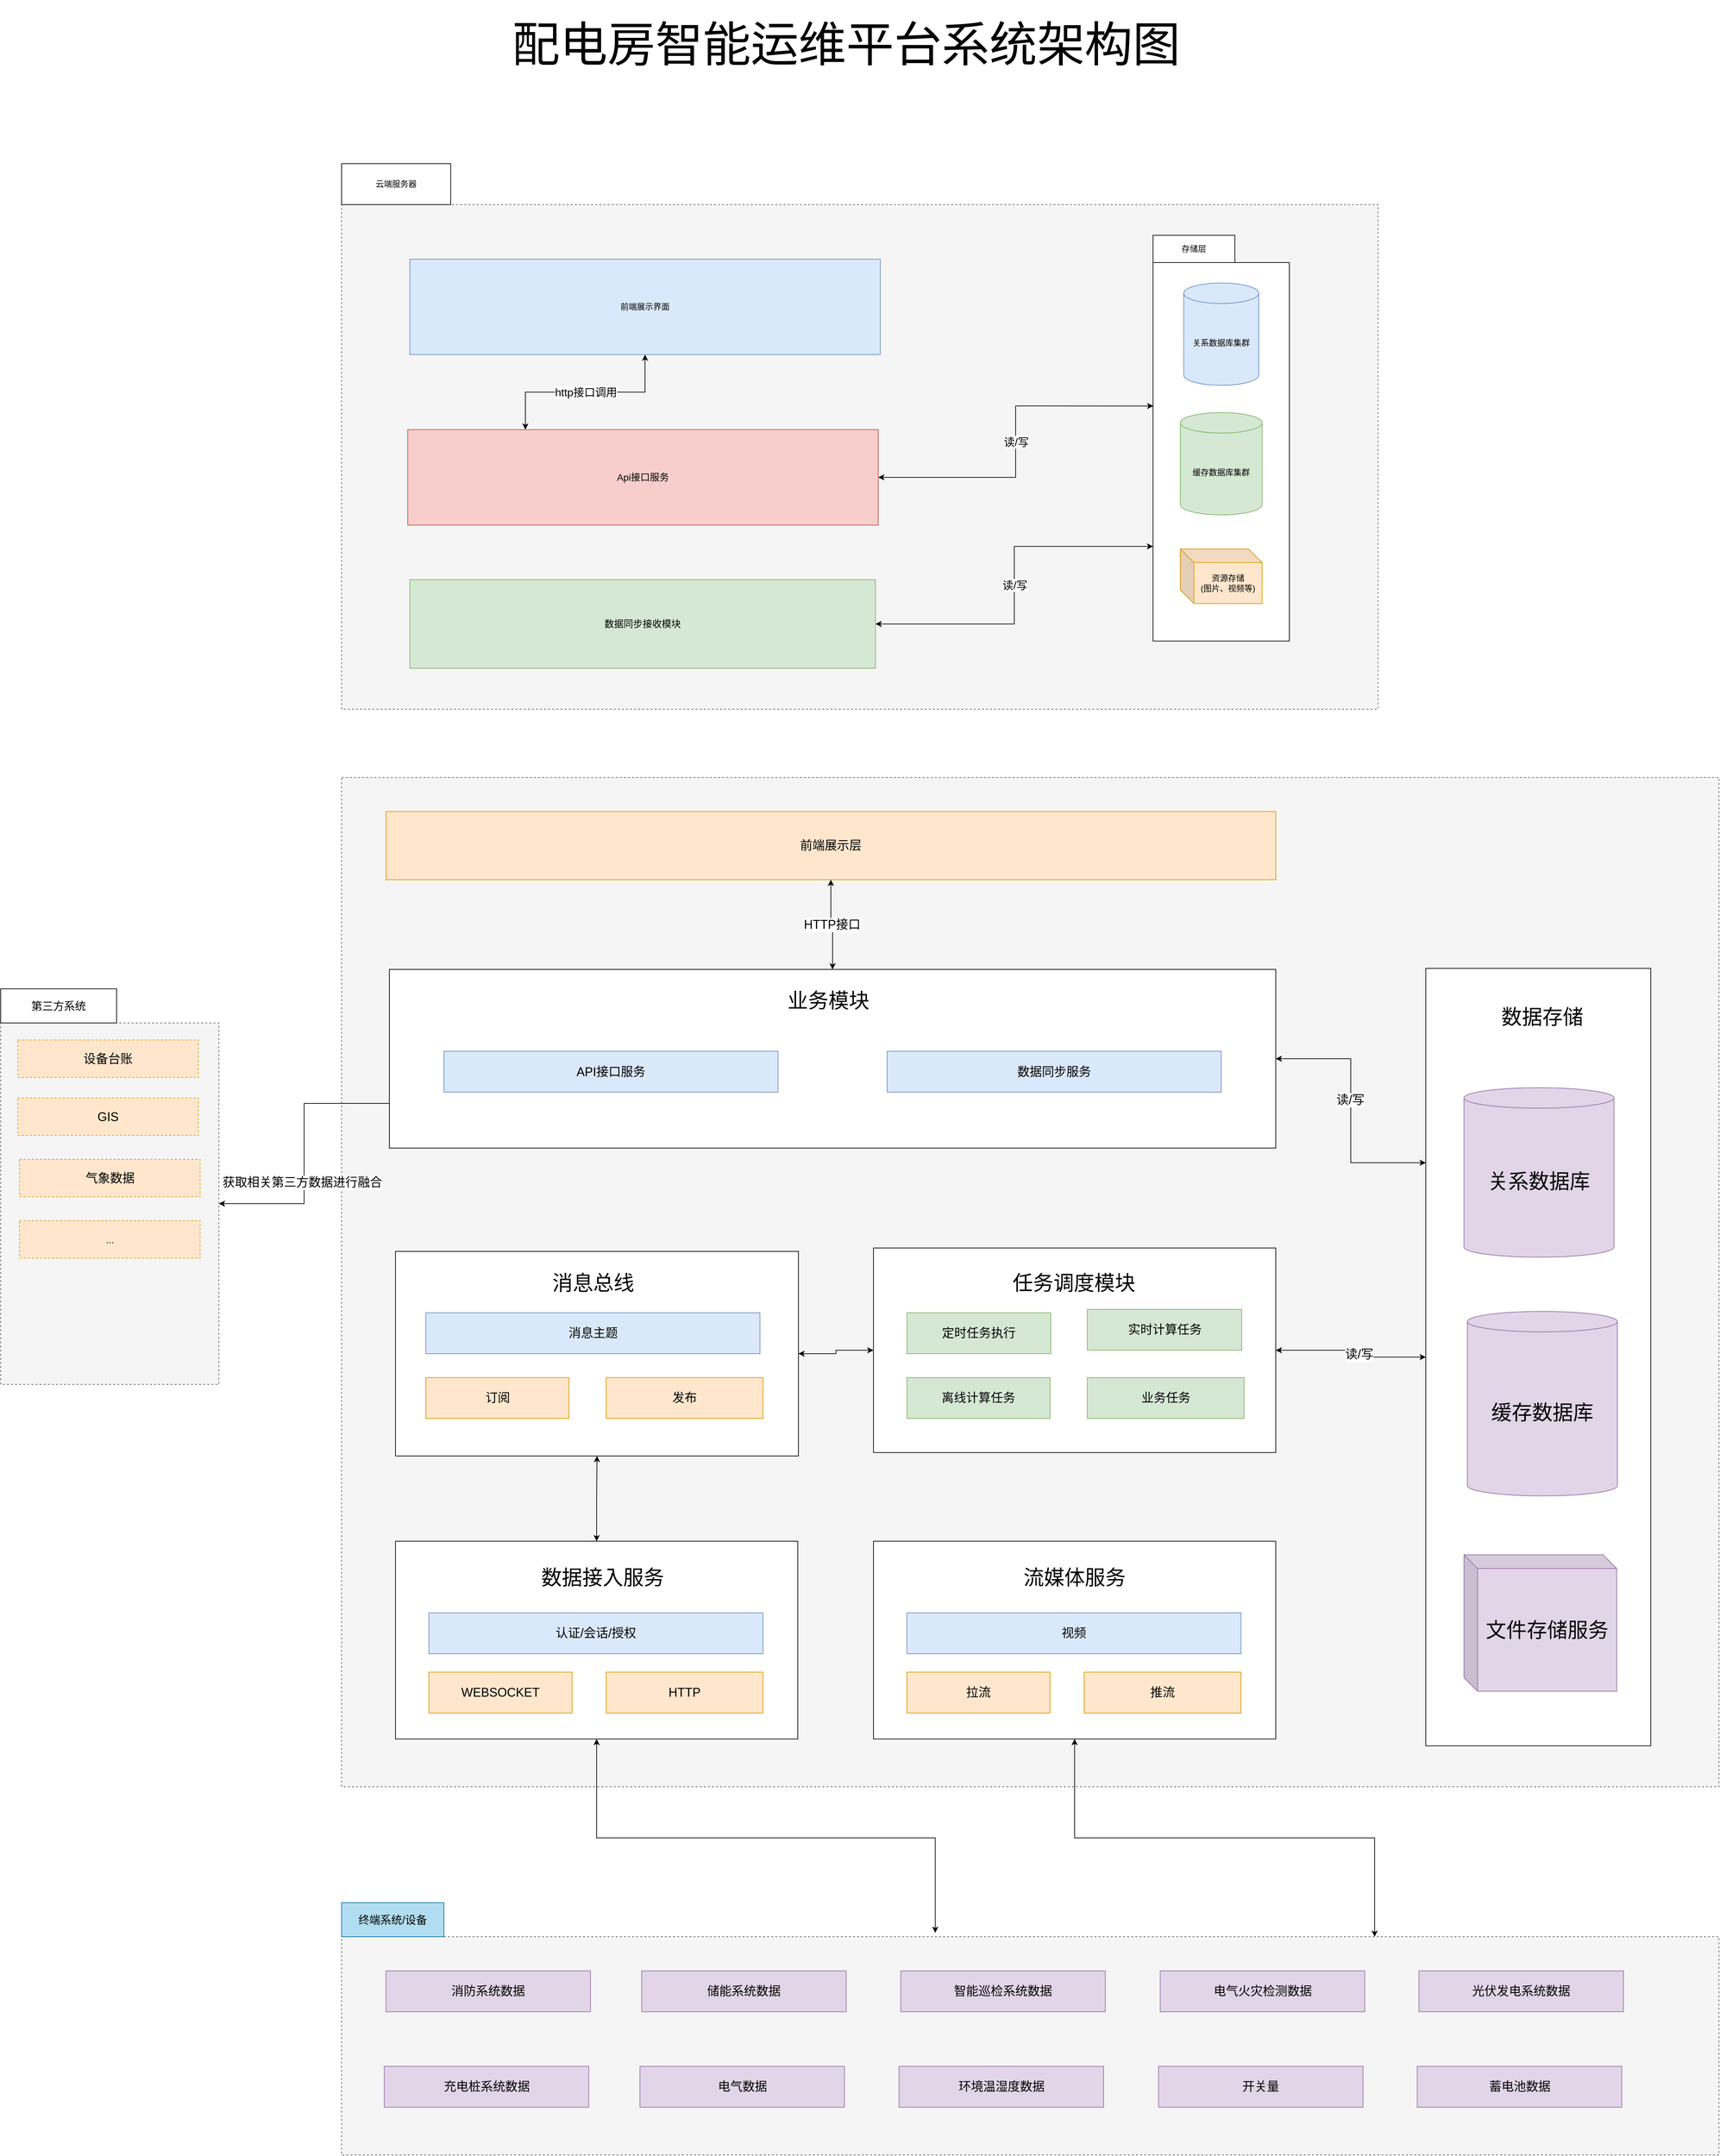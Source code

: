 <mxfile version="13.10.0" type="github">
  <diagram id="Hz9SQZm9DBwmcALDKWFs" name="Page-1">
    <mxGraphModel dx="3530" dy="2640" grid="1" gridSize="10" guides="1" tooltips="1" connect="1" arrows="1" fold="1" page="1" pageScale="1" pageWidth="827" pageHeight="1169" math="0" shadow="0">
      <root>
        <mxCell id="0" />
        <mxCell id="1" parent="0" />
        <mxCell id="7Oax_VJaz0vtxvODjcff-62" value="" style="rounded=0;whiteSpace=wrap;html=1;dashed=1;fillColor=#f5f5f5;strokeColor=#666666;fontColor=#333333;" parent="1" vertex="1">
          <mxGeometry x="40" y="-600" width="1520" height="740" as="geometry" />
        </mxCell>
        <mxCell id="7Oax_VJaz0vtxvODjcff-19" value="" style="rounded=0;whiteSpace=wrap;html=1;fillColor=#f5f5f5;strokeColor=#666666;fontColor=#333333;dashed=1;" parent="1" vertex="1">
          <mxGeometry x="40" y="240" width="2020" height="1480" as="geometry" />
        </mxCell>
        <mxCell id="7Oax_VJaz0vtxvODjcff-57" style="edgeStyle=orthogonalEdgeStyle;rounded=0;orthogonalLoop=1;jettySize=auto;html=1;exitX=0;exitY=0.75;exitDx=0;exitDy=0;entryX=1;entryY=0.5;entryDx=0;entryDy=0;startArrow=none;startFill=0;endArrow=classic;endFill=1;" parent="1" source="7Oax_VJaz0vtxvODjcff-38" target="7Oax_VJaz0vtxvODjcff-56" edge="1">
          <mxGeometry relative="1" as="geometry" />
        </mxCell>
        <mxCell id="7Oax_VJaz0vtxvODjcff-58" value="获取相关第三方数据进行融合" style="edgeLabel;html=1;align=center;verticalAlign=middle;resizable=0;points=[];fontSize=18;" parent="7Oax_VJaz0vtxvODjcff-57" vertex="1" connectable="0">
          <mxGeometry x="0.213" y="-3" relative="1" as="geometry">
            <mxPoint as="offset" />
          </mxGeometry>
        </mxCell>
        <mxCell id="buqoxcne-jieGNvII8d--16" style="edgeStyle=orthogonalEdgeStyle;rounded=0;orthogonalLoop=1;jettySize=auto;html=1;exitX=0.5;exitY=1;exitDx=0;exitDy=0;startArrow=classic;startFill=1;strokeWidth=1;fontSize=14;entryX=0.431;entryY=-0.018;entryDx=0;entryDy=0;entryPerimeter=0;" edge="1" parent="1" source="7Oax_VJaz0vtxvODjcff-27" target="7Oax_VJaz0vtxvODjcff-1">
          <mxGeometry relative="1" as="geometry" />
        </mxCell>
        <mxCell id="buqoxcne-jieGNvII8d--32" style="edgeStyle=orthogonalEdgeStyle;rounded=0;orthogonalLoop=1;jettySize=auto;html=1;exitX=0.5;exitY=0;exitDx=0;exitDy=0;entryX=0.5;entryY=1;entryDx=0;entryDy=0;startArrow=classic;startFill=1;strokeWidth=1;fontSize=30;" edge="1" parent="1" source="7Oax_VJaz0vtxvODjcff-27" target="buqoxcne-jieGNvII8d--25">
          <mxGeometry relative="1" as="geometry" />
        </mxCell>
        <mxCell id="7Oax_VJaz0vtxvODjcff-27" value="" style="rounded=0;whiteSpace=wrap;html=1;" parent="1" vertex="1">
          <mxGeometry x="119" y="1360" width="590" height="290" as="geometry" />
        </mxCell>
        <mxCell id="buqoxcne-jieGNvII8d--38" style="edgeStyle=orthogonalEdgeStyle;rounded=0;orthogonalLoop=1;jettySize=auto;html=1;exitX=0.75;exitY=0;exitDx=0;exitDy=0;entryX=0.5;entryY=1;entryDx=0;entryDy=0;startArrow=classic;startFill=1;strokeWidth=1;fontSize=30;" edge="1" parent="1" source="7Oax_VJaz0vtxvODjcff-1" target="buqoxcne-jieGNvII8d--33">
          <mxGeometry relative="1" as="geometry" />
        </mxCell>
        <mxCell id="7Oax_VJaz0vtxvODjcff-1" value="" style="rounded=0;whiteSpace=wrap;html=1;dashed=1;fillColor=#f5f5f5;strokeColor=#666666;fontColor=#333333;" parent="1" vertex="1">
          <mxGeometry x="40" y="1940" width="2020" height="320" as="geometry" />
        </mxCell>
        <mxCell id="7Oax_VJaz0vtxvODjcff-3" value="终端系统/设备" style="rounded=0;whiteSpace=wrap;html=1;fontSize=16;fillColor=#b1ddf0;strokeColor=#10739e;" parent="1" vertex="1">
          <mxGeometry x="40" y="1890" width="150" height="50" as="geometry" />
        </mxCell>
        <mxCell id="7Oax_VJaz0vtxvODjcff-5" value="消防系统数据" style="rounded=0;whiteSpace=wrap;html=1;fontSize=18;fillColor=#e1d5e7;strokeColor=#9673a6;" parent="1" vertex="1">
          <mxGeometry x="105" y="1990" width="300" height="60" as="geometry" />
        </mxCell>
        <mxCell id="7Oax_VJaz0vtxvODjcff-21" value="WEBSOCKET" style="rounded=0;whiteSpace=wrap;html=1;fillColor=#ffe6cc;strokeColor=#d79b00;fontSize=18;" parent="1" vertex="1">
          <mxGeometry x="168" y="1552" width="210" height="60" as="geometry" />
        </mxCell>
        <mxCell id="7Oax_VJaz0vtxvODjcff-22" value="HTTP" style="rounded=0;whiteSpace=wrap;html=1;fillColor=#ffe6cc;strokeColor=#d79b00;fontSize=18;" parent="1" vertex="1">
          <mxGeometry x="428" y="1552" width="230" height="60" as="geometry" />
        </mxCell>
        <mxCell id="7Oax_VJaz0vtxvODjcff-29" value="" style="rounded=0;whiteSpace=wrap;html=1;" parent="1" vertex="1">
          <mxGeometry x="1630" y="520" width="330" height="1140" as="geometry" />
        </mxCell>
        <mxCell id="7Oax_VJaz0vtxvODjcff-33" value="资源存储&lt;br style=&quot;font-size: 14px;&quot;&gt;(图片、视频等)" style="shape=cube;whiteSpace=wrap;html=1;boundedLbl=1;backgroundOutline=1;darkOpacity=0.05;darkOpacity2=0.1;fillColor=#ffe6cc;strokeColor=#d79b00;fontSize=14;" parent="1" vertex="1">
          <mxGeometry x="1040" y="950" width="120" height="80" as="geometry" />
        </mxCell>
        <mxCell id="buqoxcne-jieGNvII8d--57" style="edgeStyle=orthogonalEdgeStyle;rounded=0;orthogonalLoop=1;jettySize=auto;html=1;exitX=1;exitY=0.5;exitDx=0;exitDy=0;entryX=0;entryY=0.25;entryDx=0;entryDy=0;startArrow=classic;startFill=1;strokeWidth=1;fontSize=30;" edge="1" parent="1" source="7Oax_VJaz0vtxvODjcff-38" target="7Oax_VJaz0vtxvODjcff-29">
          <mxGeometry relative="1" as="geometry" />
        </mxCell>
        <mxCell id="buqoxcne-jieGNvII8d--74" value="读/写" style="edgeLabel;html=1;align=center;verticalAlign=middle;resizable=0;points=[];fontSize=18;" vertex="1" connectable="0" parent="buqoxcne-jieGNvII8d--57">
          <mxGeometry x="-0.083" y="-1" relative="1" as="geometry">
            <mxPoint y="-1" as="offset" />
          </mxGeometry>
        </mxCell>
        <mxCell id="7Oax_VJaz0vtxvODjcff-38" value="" style="rounded=0;whiteSpace=wrap;html=1;" parent="1" vertex="1">
          <mxGeometry x="110" y="521.5" width="1300" height="262" as="geometry" />
        </mxCell>
        <mxCell id="7Oax_VJaz0vtxvODjcff-56" value="" style="rounded=0;whiteSpace=wrap;html=1;dashed=1;fillColor=#f5f5f5;strokeColor=#666666;fontColor=#333333;" parent="1" vertex="1">
          <mxGeometry x="-460" y="600" width="320" height="530" as="geometry" />
        </mxCell>
        <mxCell id="7Oax_VJaz0vtxvODjcff-63" value="云端服务器" style="rounded=0;whiteSpace=wrap;html=1;" parent="1" vertex="1">
          <mxGeometry x="40" y="-660" width="160" height="60" as="geometry" />
        </mxCell>
        <mxCell id="7Oax_VJaz0vtxvODjcff-64" value="" style="rounded=0;whiteSpace=wrap;html=1;" parent="1" vertex="1">
          <mxGeometry x="1230" y="-515" width="200" height="555" as="geometry" />
        </mxCell>
        <mxCell id="7Oax_VJaz0vtxvODjcff-65" value="存储层" style="rounded=0;whiteSpace=wrap;html=1;" parent="1" vertex="1">
          <mxGeometry x="1230" y="-555" width="120" height="40" as="geometry" />
        </mxCell>
        <mxCell id="7Oax_VJaz0vtxvODjcff-66" value="关系数据库集群" style="shape=cylinder3;whiteSpace=wrap;html=1;boundedLbl=1;backgroundOutline=1;size=15;fillColor=#dae8fc;strokeColor=#6c8ebf;" parent="1" vertex="1">
          <mxGeometry x="1275" y="-485" width="110" height="150" as="geometry" />
        </mxCell>
        <mxCell id="7Oax_VJaz0vtxvODjcff-67" value="缓存数据库集群" style="shape=cylinder3;whiteSpace=wrap;html=1;boundedLbl=1;backgroundOutline=1;size=15;fillColor=#d5e8d4;strokeColor=#82b366;" parent="1" vertex="1">
          <mxGeometry x="1270" y="-295" width="120" height="150" as="geometry" />
        </mxCell>
        <mxCell id="7Oax_VJaz0vtxvODjcff-68" value="资源存储&lt;br&gt;(图片、视频等)" style="shape=cube;whiteSpace=wrap;html=1;boundedLbl=1;backgroundOutline=1;darkOpacity=0.05;darkOpacity2=0.1;fillColor=#ffe6cc;strokeColor=#d79b00;" parent="1" vertex="1">
          <mxGeometry x="1270" y="-95" width="120" height="80" as="geometry" />
        </mxCell>
        <mxCell id="7Oax_VJaz0vtxvODjcff-69" value="前端展示界面" style="rounded=0;whiteSpace=wrap;html=1;fillColor=#dae8fc;strokeColor=#6c8ebf;" parent="1" vertex="1">
          <mxGeometry x="140" y="-520" width="690" height="140" as="geometry" />
        </mxCell>
        <mxCell id="7Oax_VJaz0vtxvODjcff-84" value="http接口调用" style="edgeStyle=orthogonalEdgeStyle;rounded=0;orthogonalLoop=1;jettySize=auto;html=1;exitX=0.25;exitY=0;exitDx=0;exitDy=0;entryX=0.5;entryY=1;entryDx=0;entryDy=0;startArrow=classic;startFill=1;endArrow=classic;endFill=1;fontSize=16;" parent="1" source="7Oax_VJaz0vtxvODjcff-70" target="7Oax_VJaz0vtxvODjcff-69" edge="1">
          <mxGeometry relative="1" as="geometry" />
        </mxCell>
        <mxCell id="7Oax_VJaz0vtxvODjcff-87" value="读/写" style="edgeStyle=orthogonalEdgeStyle;rounded=0;orthogonalLoop=1;jettySize=auto;html=1;exitX=1;exitY=0.5;exitDx=0;exitDy=0;startArrow=classic;startFill=1;endArrow=classic;endFill=1;fontSize=16;entryX=0.002;entryY=0.379;entryDx=0;entryDy=0;entryPerimeter=0;" parent="1" source="7Oax_VJaz0vtxvODjcff-70" target="7Oax_VJaz0vtxvODjcff-64" edge="1">
          <mxGeometry relative="1" as="geometry" />
        </mxCell>
        <mxCell id="7Oax_VJaz0vtxvODjcff-70" value="Api接口服务" style="rounded=0;whiteSpace=wrap;html=1;fillColor=#f8cecc;strokeColor=#b85450;fontSize=14;" parent="1" vertex="1">
          <mxGeometry x="137" y="-270" width="690" height="140" as="geometry" />
        </mxCell>
        <mxCell id="7Oax_VJaz0vtxvODjcff-74" value="第三方系统" style="rounded=0;whiteSpace=wrap;html=1;fontSize=16;" parent="1" vertex="1">
          <mxGeometry x="-460" y="550" width="170" height="50" as="geometry" />
        </mxCell>
        <mxCell id="7Oax_VJaz0vtxvODjcff-75" value="设备台账" style="rounded=0;whiteSpace=wrap;html=1;dashed=1;fontSize=18;fillColor=#ffe6cc;strokeColor=#d79b00;" parent="1" vertex="1">
          <mxGeometry x="-435" y="625" width="265" height="55" as="geometry" />
        </mxCell>
        <mxCell id="7Oax_VJaz0vtxvODjcff-76" value="GIS" style="rounded=0;whiteSpace=wrap;html=1;dashed=1;fontSize=18;fillColor=#ffe6cc;strokeColor=#d79b00;" parent="1" vertex="1">
          <mxGeometry x="-435" y="710" width="265" height="55" as="geometry" />
        </mxCell>
        <mxCell id="7Oax_VJaz0vtxvODjcff-79" value="气象数据" style="rounded=0;whiteSpace=wrap;html=1;dashed=1;fontSize=18;fillColor=#ffe6cc;strokeColor=#d79b00;" parent="1" vertex="1">
          <mxGeometry x="-432.5" y="800" width="265" height="55" as="geometry" />
        </mxCell>
        <mxCell id="7Oax_VJaz0vtxvODjcff-80" value="..." style="rounded=0;whiteSpace=wrap;html=1;dashed=1;fontSize=14;fillColor=#ffe6cc;strokeColor=#d79b00;" parent="1" vertex="1">
          <mxGeometry x="-432.5" y="890" width="265" height="55" as="geometry" />
        </mxCell>
        <mxCell id="7Oax_VJaz0vtxvODjcff-86" value="读/写" style="edgeStyle=orthogonalEdgeStyle;rounded=0;orthogonalLoop=1;jettySize=auto;html=1;exitX=1;exitY=0.5;exitDx=0;exitDy=0;startArrow=classic;startFill=1;endArrow=classic;endFill=1;fontSize=16;entryX=0;entryY=0.75;entryDx=0;entryDy=0;" parent="1" source="7Oax_VJaz0vtxvODjcff-85" target="7Oax_VJaz0vtxvODjcff-64" edge="1">
          <mxGeometry relative="1" as="geometry" />
        </mxCell>
        <mxCell id="7Oax_VJaz0vtxvODjcff-85" value="数据同步接收模块" style="rounded=0;whiteSpace=wrap;html=1;fontSize=14;fillColor=#d5e8d4;strokeColor=#82b366;" parent="1" vertex="1">
          <mxGeometry x="140" y="-50" width="683" height="130" as="geometry" />
        </mxCell>
        <mxCell id="buqoxcne-jieGNvII8d--3" value="配电房智能运维平台系统架构图" style="text;html=1;strokeColor=none;fillColor=none;align=center;verticalAlign=middle;whiteSpace=wrap;rounded=0;fontSize=70;" vertex="1" parent="1">
          <mxGeometry x="250" y="-900" width="1060" height="130" as="geometry" />
        </mxCell>
        <mxCell id="buqoxcne-jieGNvII8d--17" value="认证/会话/授权" style="rounded=0;whiteSpace=wrap;html=1;fontSize=18;fillColor=#dae8fc;strokeColor=#6c8ebf;" vertex="1" parent="1">
          <mxGeometry x="168" y="1465" width="490" height="60" as="geometry" />
        </mxCell>
        <mxCell id="buqoxcne-jieGNvII8d--24" value="数据接入服务" style="text;html=1;strokeColor=none;fillColor=none;align=center;verticalAlign=middle;whiteSpace=wrap;rounded=0;fontSize=30;" vertex="1" parent="1">
          <mxGeometry x="308" y="1397" width="230" height="31" as="geometry" />
        </mxCell>
        <mxCell id="buqoxcne-jieGNvII8d--25" value="" style="rounded=0;whiteSpace=wrap;html=1;fontSize=30;" vertex="1" parent="1">
          <mxGeometry x="119" y="935" width="591" height="300" as="geometry" />
        </mxCell>
        <mxCell id="buqoxcne-jieGNvII8d--26" value="消息总线" style="text;html=1;strokeColor=none;fillColor=none;align=center;verticalAlign=middle;whiteSpace=wrap;rounded=0;fontSize=30;" vertex="1" parent="1">
          <mxGeometry x="293.5" y="965" width="230" height="31" as="geometry" />
        </mxCell>
        <mxCell id="buqoxcne-jieGNvII8d--29" value="消息主题" style="rounded=0;whiteSpace=wrap;html=1;fontSize=18;fillColor=#dae8fc;strokeColor=#6c8ebf;" vertex="1" parent="1">
          <mxGeometry x="163.5" y="1025" width="490" height="60" as="geometry" />
        </mxCell>
        <mxCell id="buqoxcne-jieGNvII8d--30" value="订阅" style="rounded=0;whiteSpace=wrap;html=1;fillColor=#ffe6cc;strokeColor=#d79b00;fontSize=18;" vertex="1" parent="1">
          <mxGeometry x="163.5" y="1120" width="210" height="60" as="geometry" />
        </mxCell>
        <mxCell id="buqoxcne-jieGNvII8d--31" value="发布" style="rounded=0;whiteSpace=wrap;html=1;fillColor=#ffe6cc;strokeColor=#d79b00;fontSize=18;" vertex="1" parent="1">
          <mxGeometry x="428" y="1120" width="230" height="60" as="geometry" />
        </mxCell>
        <mxCell id="buqoxcne-jieGNvII8d--33" value="" style="rounded=0;whiteSpace=wrap;html=1;" vertex="1" parent="1">
          <mxGeometry x="820" y="1360" width="590" height="290" as="geometry" />
        </mxCell>
        <mxCell id="buqoxcne-jieGNvII8d--34" value="拉流" style="rounded=0;whiteSpace=wrap;html=1;fillColor=#ffe6cc;strokeColor=#d79b00;fontSize=18;" vertex="1" parent="1">
          <mxGeometry x="869" y="1552" width="210" height="60" as="geometry" />
        </mxCell>
        <mxCell id="buqoxcne-jieGNvII8d--35" value="推流" style="rounded=0;whiteSpace=wrap;html=1;fillColor=#ffe6cc;strokeColor=#d79b00;fontSize=18;" vertex="1" parent="1">
          <mxGeometry x="1129" y="1552" width="230" height="60" as="geometry" />
        </mxCell>
        <mxCell id="buqoxcne-jieGNvII8d--36" value="视频" style="rounded=0;whiteSpace=wrap;html=1;fontSize=18;fillColor=#dae8fc;strokeColor=#6c8ebf;" vertex="1" parent="1">
          <mxGeometry x="869" y="1465" width="490" height="60" as="geometry" />
        </mxCell>
        <mxCell id="buqoxcne-jieGNvII8d--37" value="流媒体服务" style="text;html=1;strokeColor=none;fillColor=none;align=center;verticalAlign=middle;whiteSpace=wrap;rounded=0;fontSize=30;" vertex="1" parent="1">
          <mxGeometry x="1000" y="1397" width="230" height="31" as="geometry" />
        </mxCell>
        <mxCell id="buqoxcne-jieGNvII8d--44" style="edgeStyle=orthogonalEdgeStyle;rounded=0;orthogonalLoop=1;jettySize=auto;html=1;exitX=0;exitY=0.5;exitDx=0;exitDy=0;entryX=1;entryY=0.5;entryDx=0;entryDy=0;startArrow=classic;startFill=1;strokeWidth=1;fontSize=30;" edge="1" parent="1" source="buqoxcne-jieGNvII8d--39" target="buqoxcne-jieGNvII8d--25">
          <mxGeometry relative="1" as="geometry" />
        </mxCell>
        <mxCell id="buqoxcne-jieGNvII8d--56" style="edgeStyle=orthogonalEdgeStyle;rounded=0;orthogonalLoop=1;jettySize=auto;html=1;exitX=1;exitY=0.5;exitDx=0;exitDy=0;startArrow=classic;startFill=1;strokeWidth=1;fontSize=30;" edge="1" parent="1" source="buqoxcne-jieGNvII8d--39" target="7Oax_VJaz0vtxvODjcff-29">
          <mxGeometry relative="1" as="geometry" />
        </mxCell>
        <mxCell id="buqoxcne-jieGNvII8d--73" value="读/写" style="edgeLabel;html=1;align=center;verticalAlign=middle;resizable=0;points=[];fontSize=18;" vertex="1" connectable="0" parent="buqoxcne-jieGNvII8d--56">
          <mxGeometry x="0.155" y="4" relative="1" as="geometry">
            <mxPoint x="-1" as="offset" />
          </mxGeometry>
        </mxCell>
        <mxCell id="buqoxcne-jieGNvII8d--39" value="" style="rounded=0;whiteSpace=wrap;html=1;fontSize=30;" vertex="1" parent="1">
          <mxGeometry x="820" y="930" width="590" height="300" as="geometry" />
        </mxCell>
        <mxCell id="buqoxcne-jieGNvII8d--40" value="任务调度模块" style="text;html=1;strokeColor=none;fillColor=none;align=center;verticalAlign=middle;whiteSpace=wrap;rounded=0;fontSize=30;" vertex="1" parent="1">
          <mxGeometry x="999" y="965" width="230" height="31" as="geometry" />
        </mxCell>
        <mxCell id="buqoxcne-jieGNvII8d--41" value="定时任务执行" style="rounded=0;whiteSpace=wrap;html=1;fontSize=18;fillColor=#d5e8d4;strokeColor=#82b366;" vertex="1" parent="1">
          <mxGeometry x="869" y="1025" width="211" height="60" as="geometry" />
        </mxCell>
        <mxCell id="buqoxcne-jieGNvII8d--42" value="离线计算任务" style="rounded=0;whiteSpace=wrap;html=1;fillColor=#d5e8d4;strokeColor=#82b366;fontSize=18;" vertex="1" parent="1">
          <mxGeometry x="869" y="1120" width="210" height="60" as="geometry" />
        </mxCell>
        <mxCell id="buqoxcne-jieGNvII8d--43" value="业务任务" style="rounded=0;whiteSpace=wrap;html=1;fillColor=#d5e8d4;strokeColor=#82b366;fontSize=18;" vertex="1" parent="1">
          <mxGeometry x="1133.5" y="1120" width="230" height="60" as="geometry" />
        </mxCell>
        <mxCell id="buqoxcne-jieGNvII8d--45" value="实时计算任务" style="rounded=0;whiteSpace=wrap;html=1;fontSize=18;fillColor=#d5e8d4;strokeColor=#82b366;" vertex="1" parent="1">
          <mxGeometry x="1133.5" y="1020" width="226.5" height="60" as="geometry" />
        </mxCell>
        <mxCell id="buqoxcne-jieGNvII8d--47" value="数据存储" style="text;html=1;strokeColor=none;fillColor=none;align=center;verticalAlign=middle;whiteSpace=wrap;rounded=0;fontSize=30;" vertex="1" parent="1">
          <mxGeometry x="1686" y="575" width="230" height="31" as="geometry" />
        </mxCell>
        <mxCell id="buqoxcne-jieGNvII8d--53" value="关系数据库" style="shape=cylinder3;whiteSpace=wrap;html=1;boundedLbl=1;backgroundOutline=1;size=15;fontSize=30;fillColor=#e1d5e7;strokeColor=#9673a6;" vertex="1" parent="1">
          <mxGeometry x="1686" y="695" width="220" height="248.5" as="geometry" />
        </mxCell>
        <mxCell id="buqoxcne-jieGNvII8d--54" value="缓存数据库" style="shape=cylinder3;whiteSpace=wrap;html=1;boundedLbl=1;backgroundOutline=1;size=15;fontSize=30;fillColor=#e1d5e7;strokeColor=#9673a6;" vertex="1" parent="1">
          <mxGeometry x="1691" y="1023" width="220" height="270.5" as="geometry" />
        </mxCell>
        <mxCell id="buqoxcne-jieGNvII8d--55" value="文件存储服务" style="shape=cube;whiteSpace=wrap;html=1;boundedLbl=1;backgroundOutline=1;darkOpacity=0.05;darkOpacity2=0.1;fontSize=30;fillColor=#e1d5e7;strokeColor=#9673a6;" vertex="1" parent="1">
          <mxGeometry x="1686" y="1380" width="224" height="200" as="geometry" />
        </mxCell>
        <mxCell id="buqoxcne-jieGNvII8d--64" value="&lt;font style=&quot;font-size: 18px&quot;&gt;储能系统数据&lt;/font&gt;" style="rounded=0;whiteSpace=wrap;html=1;fontSize=18;fillColor=#e1d5e7;strokeColor=#9673a6;" vertex="1" parent="1">
          <mxGeometry x="480" y="1990" width="300" height="60" as="geometry" />
        </mxCell>
        <mxCell id="buqoxcne-jieGNvII8d--65" value="&lt;font style=&quot;font-size: 18px&quot;&gt;智能巡检系统数据&lt;/font&gt;" style="rounded=0;whiteSpace=wrap;html=1;fontSize=18;fillColor=#e1d5e7;strokeColor=#9673a6;" vertex="1" parent="1">
          <mxGeometry x="860" y="1990" width="300" height="60" as="geometry" />
        </mxCell>
        <mxCell id="buqoxcne-jieGNvII8d--66" value="&lt;font style=&quot;font-size: 18px&quot;&gt;电气火灾检测数据&lt;/font&gt;" style="rounded=0;whiteSpace=wrap;html=1;fontSize=18;fillColor=#e1d5e7;strokeColor=#9673a6;" vertex="1" parent="1">
          <mxGeometry x="1240.5" y="1990" width="300" height="60" as="geometry" />
        </mxCell>
        <mxCell id="buqoxcne-jieGNvII8d--67" value="&lt;font style=&quot;font-size: 18px&quot;&gt;光伏发电系统数据&lt;/font&gt;" style="rounded=0;whiteSpace=wrap;html=1;fontSize=18;fillColor=#e1d5e7;strokeColor=#9673a6;" vertex="1" parent="1">
          <mxGeometry x="1620" y="1990" width="300" height="60" as="geometry" />
        </mxCell>
        <mxCell id="buqoxcne-jieGNvII8d--68" value="&lt;font style=&quot;font-size: 18px&quot;&gt;充电桩系统数据&lt;/font&gt;" style="rounded=0;whiteSpace=wrap;html=1;fontSize=18;fillColor=#e1d5e7;strokeColor=#9673a6;" vertex="1" parent="1">
          <mxGeometry x="102.5" y="2130" width="300" height="60" as="geometry" />
        </mxCell>
        <mxCell id="buqoxcne-jieGNvII8d--69" value="&lt;font style=&quot;font-size: 18px&quot;&gt;电气数据&lt;/font&gt;" style="rounded=0;whiteSpace=wrap;html=1;fontSize=18;fillColor=#e1d5e7;strokeColor=#9673a6;" vertex="1" parent="1">
          <mxGeometry x="477.5" y="2130" width="300" height="60" as="geometry" />
        </mxCell>
        <mxCell id="buqoxcne-jieGNvII8d--70" value="&lt;font style=&quot;font-size: 18px&quot;&gt;环境温湿度数据&lt;/font&gt;" style="rounded=0;whiteSpace=wrap;html=1;fontSize=18;fillColor=#e1d5e7;strokeColor=#9673a6;" vertex="1" parent="1">
          <mxGeometry x="857.5" y="2130" width="300" height="60" as="geometry" />
        </mxCell>
        <mxCell id="buqoxcne-jieGNvII8d--71" value="&lt;font style=&quot;font-size: 18px&quot;&gt;开关量&lt;/font&gt;" style="rounded=0;whiteSpace=wrap;html=1;fontSize=18;fillColor=#e1d5e7;strokeColor=#9673a6;" vertex="1" parent="1">
          <mxGeometry x="1238" y="2130" width="300" height="60" as="geometry" />
        </mxCell>
        <mxCell id="buqoxcne-jieGNvII8d--72" value="&lt;font style=&quot;font-size: 18px&quot;&gt;蓄电池数据&lt;/font&gt;" style="rounded=0;whiteSpace=wrap;html=1;fontSize=18;fillColor=#e1d5e7;strokeColor=#9673a6;" vertex="1" parent="1">
          <mxGeometry x="1617.5" y="2130" width="300" height="60" as="geometry" />
        </mxCell>
        <mxCell id="buqoxcne-jieGNvII8d--75" value="业务模块" style="text;html=1;strokeColor=none;fillColor=none;align=center;verticalAlign=middle;whiteSpace=wrap;rounded=0;fontSize=30;" vertex="1" parent="1">
          <mxGeometry x="639" y="551.5" width="230" height="31" as="geometry" />
        </mxCell>
        <mxCell id="buqoxcne-jieGNvII8d--76" value="API接口服务" style="rounded=0;whiteSpace=wrap;html=1;fontSize=18;fillColor=#dae8fc;strokeColor=#6c8ebf;" vertex="1" parent="1">
          <mxGeometry x="190" y="641.5" width="490" height="60" as="geometry" />
        </mxCell>
        <mxCell id="buqoxcne-jieGNvII8d--77" value="数据同步服务" style="rounded=0;whiteSpace=wrap;html=1;fontSize=18;fillColor=#dae8fc;strokeColor=#6c8ebf;" vertex="1" parent="1">
          <mxGeometry x="840" y="641.5" width="490" height="60" as="geometry" />
        </mxCell>
        <mxCell id="buqoxcne-jieGNvII8d--80" value="HTTP接口" style="edgeStyle=orthogonalEdgeStyle;rounded=0;orthogonalLoop=1;jettySize=auto;html=1;exitX=0.5;exitY=1;exitDx=0;exitDy=0;entryX=0.5;entryY=0;entryDx=0;entryDy=0;startArrow=classic;startFill=1;strokeWidth=1;fontSize=18;" edge="1" parent="1" source="buqoxcne-jieGNvII8d--79" target="7Oax_VJaz0vtxvODjcff-38">
          <mxGeometry relative="1" as="geometry" />
        </mxCell>
        <mxCell id="buqoxcne-jieGNvII8d--79" value="前端展示层" style="rounded=0;whiteSpace=wrap;html=1;fontSize=18;fillColor=#ffe6cc;strokeColor=#d79b00;" vertex="1" parent="1">
          <mxGeometry x="105" y="290" width="1305" height="100" as="geometry" />
        </mxCell>
      </root>
    </mxGraphModel>
  </diagram>
</mxfile>
